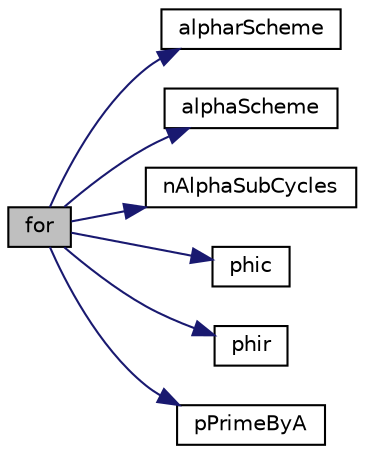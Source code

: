digraph "for"
{
  bgcolor="transparent";
  edge [fontname="Helvetica",fontsize="10",labelfontname="Helvetica",labelfontsize="10"];
  node [fontname="Helvetica",fontsize="10",shape=record];
  rankdir="LR";
  Node1 [label="for",height=0.2,width=0.4,color="black", fillcolor="grey75", style="filled", fontcolor="black"];
  Node1 -> Node2 [color="midnightblue",fontsize="10",style="solid",fontname="Helvetica"];
  Node2 [label="alpharScheme",height=0.2,width=0.4,color="black",URL="$a00243.html#a157dc431cc6e43e5358a86dffd94ec50"];
  Node1 -> Node3 [color="midnightblue",fontsize="10",style="solid",fontname="Helvetica"];
  Node3 [label="alphaScheme",height=0.2,width=0.4,color="black",URL="$a00243.html#ab7066390de66168eacea07947e1f0dbc"];
  Node1 -> Node4 [color="midnightblue",fontsize="10",style="solid",fontname="Helvetica"];
  Node4 [label="nAlphaSubCycles",height=0.2,width=0.4,color="black",URL="$a00243.html#a14801619ab9f5f371d0959e91c89ea3a"];
  Node1 -> Node5 [color="midnightblue",fontsize="10",style="solid",fontname="Helvetica"];
  Node5 [label="phic",height=0.2,width=0.4,color="black",URL="$a00243.html#aeccaf7fc32e56206ed6f51b8a6b62b9d"];
  Node1 -> Node6 [color="midnightblue",fontsize="10",style="solid",fontname="Helvetica"];
  Node6 [label="phir",height=0.2,width=0.4,color="black",URL="$a00243.html#acb4079cbeb693866d699763e256896f1"];
  Node1 -> Node7 [color="midnightblue",fontsize="10",style="solid",fontname="Helvetica"];
  Node7 [label="pPrimeByA",height=0.2,width=0.4,color="black",URL="$a00243.html#aa49a8f8ee07981fd57a2c2afd932ee0d"];
}
